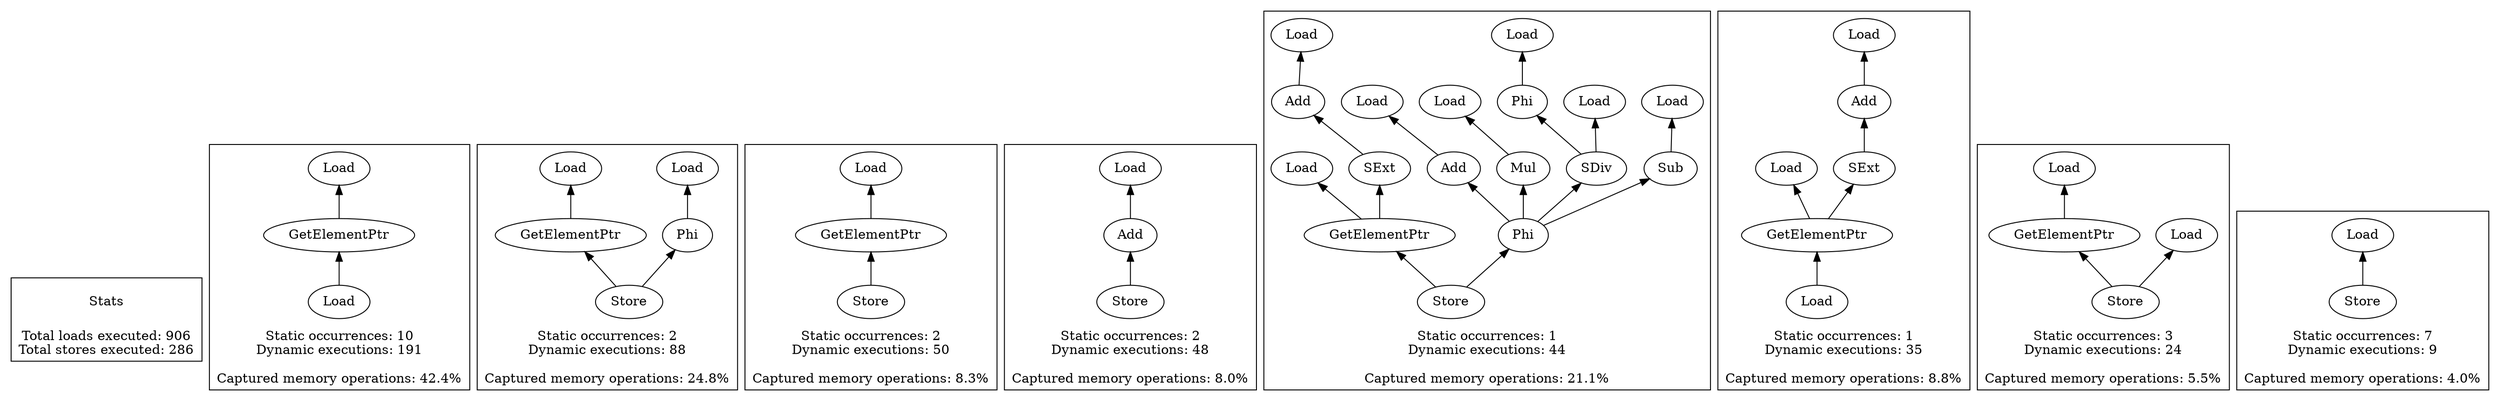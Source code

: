 strict digraph {
rankdir=BT
subgraph {
Stats [shape=plaintext]
cluster=true
label="Total loads executed: 906\nTotal stores executed: 286"
}
subgraph {
"0_208" [label="GetElementPtr"]
"0_202" [label="Load"]
"0_208" -> "0_202"
{
rank=min
comment=<Ids: 209, 213, 217, 257, 259, 289, 293, 297, 301, 336>
"0_209" [label="Load"]
}
"0_209" -> "0_208"
cluster=true
label="Static occurrences: 10\nDynamic executions: 191\n\nCaptured memory operations: 42.4%"
}
subgraph {
"1_281" [label="GetElementPtr"]
"1_280" [label="Load"]
"1_281" -> "1_280"
"1_277" [label="Phi"]
"1_257" [label="Load"]
"1_277" -> "1_257"
{
rank=min
comment=<Ids: 282, 284>
"1_282" [label="Store"]
}
"1_282" -> "1_281"
"1_282" -> "1_277"
cluster=true
label="Static occurrences: 2\nDynamic executions: 88\n\nCaptured memory operations: 24.8%"
}
subgraph {
"2_224" [label="GetElementPtr"]
"2_201" [label="Load"]
"2_224" -> "2_201"
{
rank=min
comment=<Ids: 225, 286>
"2_225" [label="Store"]
}
"2_225" -> "2_224"
cluster=true
label="Static occurrences: 2\nDynamic executions: 50\n\nCaptured memory operations: 8.3%"
}
subgraph {
"3_176" [label="Add"]
"3_175" [label="Load"]
"3_176" -> "3_175"
{
rank=min
comment=<Ids: 177, 364>
"3_177" [label="Store"]
}
"3_177" -> "3_176"
cluster=true
label="Static occurrences: 2\nDynamic executions: 48\n\nCaptured memory operations: 8.0%"
}
subgraph {
"4_290" [label="Add"]
"4_289" [label="Load"]
"4_290" -> "4_289"
"4_306" [label="Add"]
"4_305" [label="Load"]
"4_306" -> "4_305"
"4_308" [label="GetElementPtr"]
"4_255" [label="Load"]
"4_308" -> "4_255"
"4_307" [label="SExt"]
"4_308" -> "4_307"
"4_298" [label="Mul"]
"4_297" [label="Load"]
"4_298" -> "4_297"
"4_304" [label="Phi"]
"4_304" -> "4_290"
"4_277" [label="Phi"]
"4_257" [label="Load"]
"4_277" -> "4_257"
"4_304" -> "4_298"
"4_302" [label="SDiv"]
"4_304" -> "4_302"
"4_294" [label="Sub"]
"4_304" -> "4_294"
"4_301" [label="Load"]
"4_302" -> "4_301"
"4_302" -> "4_277"
"4_307" -> "4_306"
{
rank=min
comment=<Ids: 309>
"4_309" [label="Store"]
}
"4_309" -> "4_308"
"4_309" -> "4_304"
"4_293" [label="Load"]
"4_294" -> "4_293"
cluster=true
label="Static occurrences: 1\nDynamic executions: 44\n\nCaptured memory operations: 21.1%"
}
subgraph {
"5_187" [label="Add"]
"5_185" [label="Load"]
"5_187" -> "5_185"
"5_189" [label="GetElementPtr"]
"5_184" [label="Load"]
"5_189" -> "5_184"
"5_188" [label="SExt"]
"5_189" -> "5_188"
{
rank=min
comment=<Ids: 190>
"5_190" [label="Load"]
}
"5_190" -> "5_189"
"5_188" -> "5_187"
cluster=true
label="Static occurrences: 1\nDynamic executions: 35\n\nCaptured memory operations: 8.8%"
}
subgraph {
"6_210" [label="GetElementPtr"]
"6_201" [label="Load"]
"6_210" -> "6_201"
{
rank=min
comment=<Ids: 211, 215, 219>
"6_211" [label="Store"]
}
"6_211" -> "6_210"
"6_209" [label="Load"]
"6_211" -> "6_209"
cluster=true
label="Static occurrences: 3\nDynamic executions: 24\n\nCaptured memory operations: 5.5%"
}
subgraph {
{
rank=min
comment=<Ids: 26, 50, 54, 58, 199, 343, 404>
"7_26" [label="Store"]
}
"7_24" [label="Load"]
"7_26" -> "7_24"
cluster=true
label="Static occurrences: 7\nDynamic executions: 9\n\nCaptured memory operations: 4.0%"
}
}

